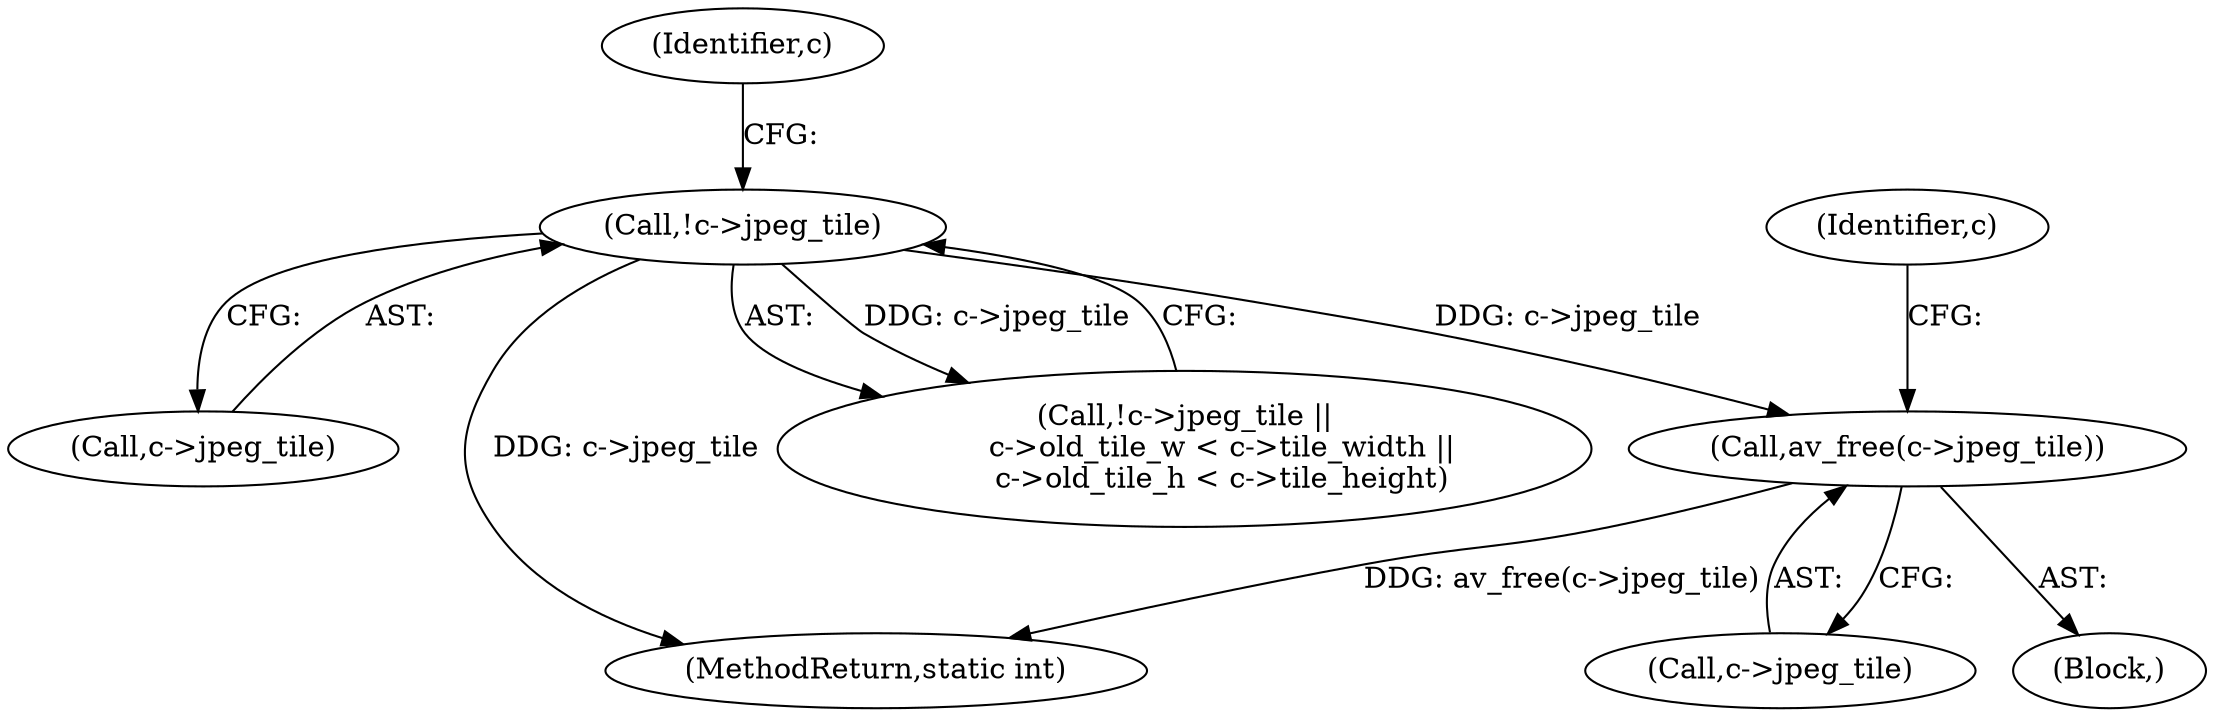 digraph "0_FFmpeg_e07ac727c1cc9eed39e7f9117c97006f719864bd@API" {
"1000217" [label="(Call,av_free(c->jpeg_tile))"];
"1000175" [label="(Call,!c->jpeg_tile)"];
"1000223" [label="(Identifier,c)"];
"1000218" [label="(Call,c->jpeg_tile)"];
"1000176" [label="(Call,c->jpeg_tile)"];
"1000217" [label="(Call,av_free(c->jpeg_tile))"];
"1000298" [label="(MethodReturn,static int)"];
"1000175" [label="(Call,!c->jpeg_tile)"];
"1000182" [label="(Identifier,c)"];
"1000174" [label="(Call,!c->jpeg_tile ||\n        c->old_tile_w < c->tile_width ||\n        c->old_tile_h < c->tile_height)"];
"1000194" [label="(Block,)"];
"1000217" -> "1000194"  [label="AST: "];
"1000217" -> "1000218"  [label="CFG: "];
"1000218" -> "1000217"  [label="AST: "];
"1000223" -> "1000217"  [label="CFG: "];
"1000217" -> "1000298"  [label="DDG: av_free(c->jpeg_tile)"];
"1000175" -> "1000217"  [label="DDG: c->jpeg_tile"];
"1000175" -> "1000174"  [label="AST: "];
"1000175" -> "1000176"  [label="CFG: "];
"1000176" -> "1000175"  [label="AST: "];
"1000182" -> "1000175"  [label="CFG: "];
"1000174" -> "1000175"  [label="CFG: "];
"1000175" -> "1000298"  [label="DDG: c->jpeg_tile"];
"1000175" -> "1000174"  [label="DDG: c->jpeg_tile"];
}

